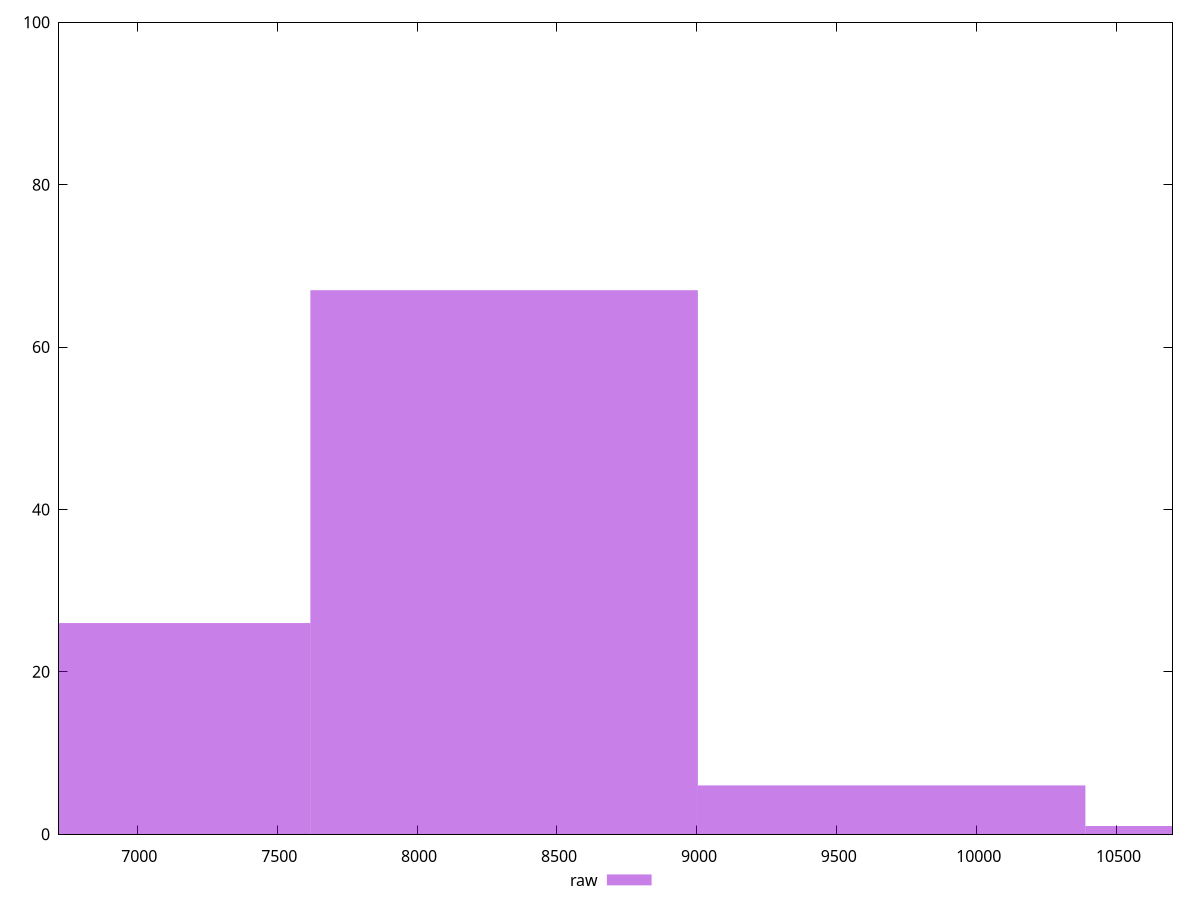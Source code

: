 reset

$raw <<EOF
8310.9833247618 67
6925.819437301499 26
9696.1472122221 6
11081.3110996824 1
EOF

set key outside below
set boxwidth 1385.1638874603
set xrange [6720:10700]
set yrange [0:100]
set trange [0:100]
set style fill transparent solid 0.5 noborder
set terminal svg size 640, 490 enhanced background rgb 'white'
set output "reports/report_00027_2021-02-24T12-40-31.850Z/uses-text-compression/samples/astro/raw/histogram.svg"

plot $raw title "raw" with boxes

reset

